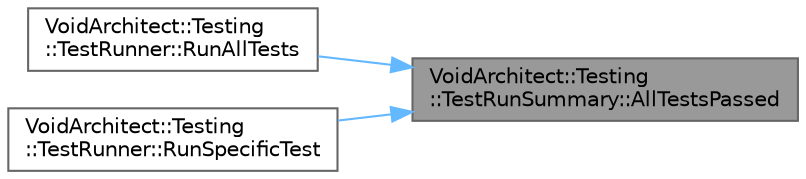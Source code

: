 digraph "VoidArchitect::Testing::TestRunSummary::AllTestsPassed"
{
 // LATEX_PDF_SIZE
  bgcolor="transparent";
  edge [fontname=Helvetica,fontsize=10,labelfontname=Helvetica,labelfontsize=10];
  node [fontname=Helvetica,fontsize=10,shape=box,height=0.2,width=0.4];
  rankdir="RL";
  Node1 [id="Node000001",label="VoidArchitect::Testing\l::TestRunSummary::AllTestsPassed",height=0.2,width=0.4,color="gray40", fillcolor="grey60", style="filled", fontcolor="black",tooltip="Check if all tests passed."];
  Node1 -> Node2 [id="edge1_Node000001_Node000002",dir="back",color="steelblue1",style="solid",tooltip=" "];
  Node2 [id="Node000002",label="VoidArchitect::Testing\l::TestRunner::RunAllTests",height=0.2,width=0.4,color="grey40", fillcolor="white", style="filled",URL="$class_void_architect_1_1_testing_1_1_test_runner.html#a9a6692cade07c4e2bace4cd351edec92",tooltip="Execute all registered tests."];
  Node1 -> Node3 [id="edge2_Node000001_Node000003",dir="back",color="steelblue1",style="solid",tooltip=" "];
  Node3 [id="Node000003",label="VoidArchitect::Testing\l::TestRunner::RunSpecificTest",height=0.2,width=0.4,color="grey40", fillcolor="white", style="filled",URL="$class_void_architect_1_1_testing_1_1_test_runner.html#a999a6ad2bcf7a3124d2d166b55c827c6",tooltip="Execute a specific test by name."];
}
